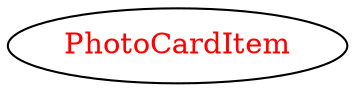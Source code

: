digraph dependencyGraph {
 concentrate=true;
 ranksep="2.0";
 rankdir="LR"; 
 splines="ortho";
"PhotoCardItem" [fontcolor="red"];
}